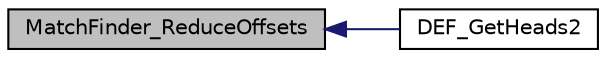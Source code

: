 digraph G
{
  edge [fontname="Helvetica",fontsize="10",labelfontname="Helvetica",labelfontsize="10"];
  node [fontname="Helvetica",fontsize="10",shape=record];
  rankdir="LR";
  Node1 [label="MatchFinder_ReduceOffsets",height=0.2,width=0.4,color="black", fillcolor="grey75", style="filled" fontcolor="black"];
  Node1 -> Node2 [dir="back",color="midnightblue",fontsize="10",style="solid",fontname="Helvetica"];
  Node2 [label="DEF_GetHeads2",height=0.2,width=0.4,color="black", fillcolor="white", style="filled",URL="$_lz_find_mt_8c.html#abf078545d1f0117b8732a0ed175badfc"];
}
